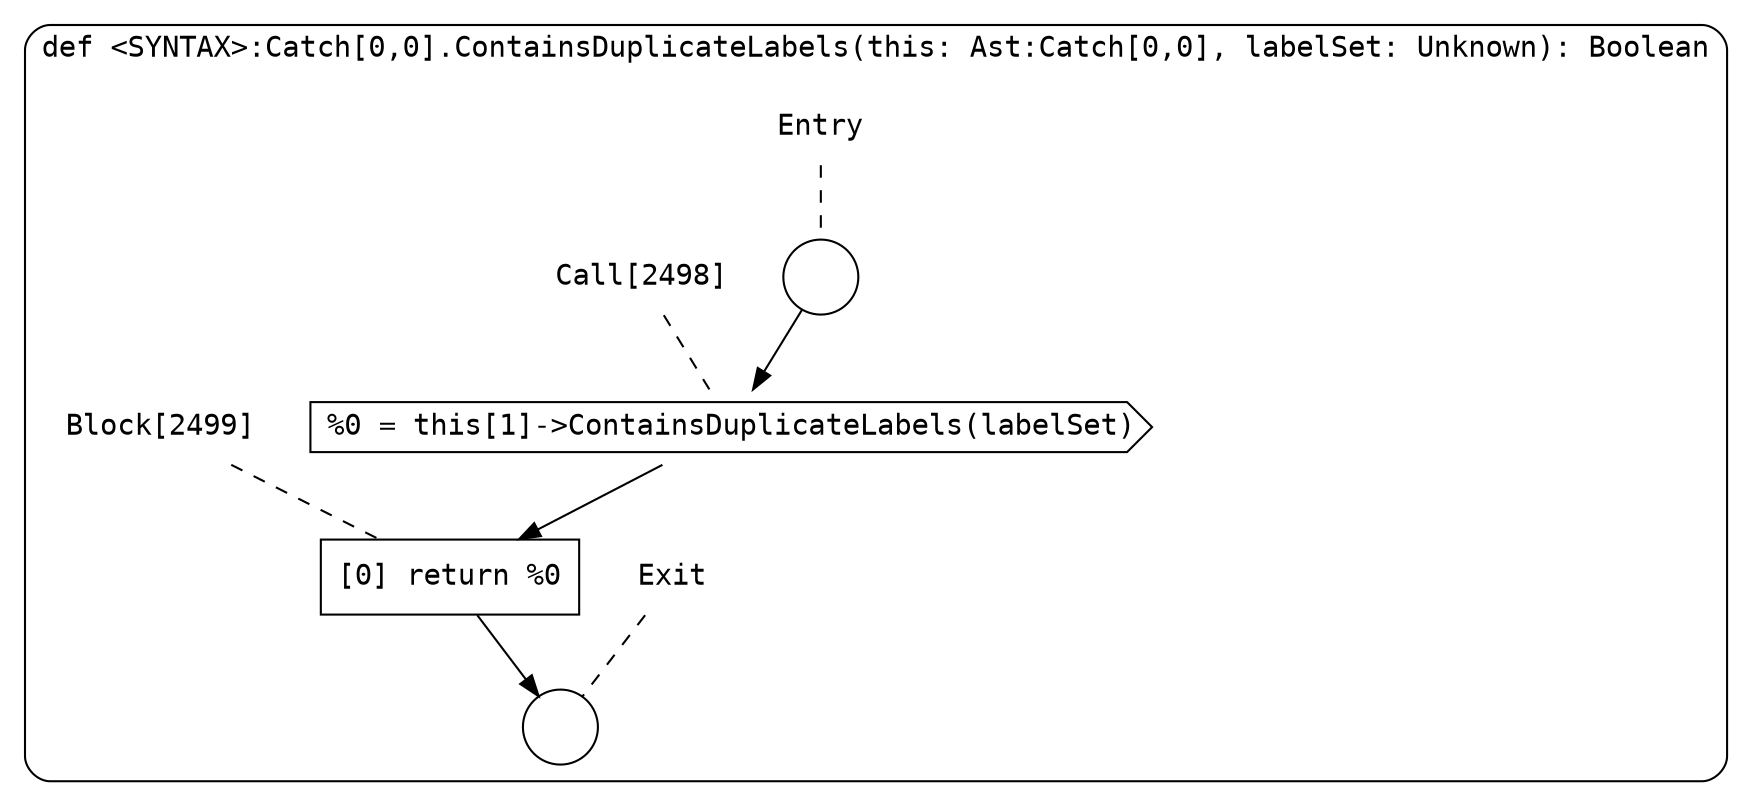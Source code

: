 digraph {
  graph [fontname = "Consolas"]
  node [fontname = "Consolas"]
  edge [fontname = "Consolas"]
  subgraph cluster534 {
    label = "def <SYNTAX>:Catch[0,0].ContainsDuplicateLabels(this: Ast:Catch[0,0], labelSet: Unknown): Boolean"
    style = rounded
    cluster534_entry_name [shape=none, label=<<font color="black">Entry</font>>]
    cluster534_entry_name -> cluster534_entry [arrowhead=none, color="black", style=dashed]
    cluster534_entry [shape=circle label=" " color="black" fillcolor="white" style=filled]
    cluster534_entry -> node2498 [color="black"]
    cluster534_exit_name [shape=none, label=<<font color="black">Exit</font>>]
    cluster534_exit_name -> cluster534_exit [arrowhead=none, color="black", style=dashed]
    cluster534_exit [shape=circle label=" " color="black" fillcolor="white" style=filled]
    node2498_name [shape=none, label=<<font color="black">Call[2498]</font>>]
    node2498_name -> node2498 [arrowhead=none, color="black", style=dashed]
    node2498 [shape=cds, label=<<font color="black">%0 = this[1]-&gt;ContainsDuplicateLabels(labelSet)</font>> color="black" fillcolor="white", style=filled]
    node2498 -> node2499 [color="black"]
    node2499_name [shape=none, label=<<font color="black">Block[2499]</font>>]
    node2499_name -> node2499 [arrowhead=none, color="black", style=dashed]
    node2499 [shape=box, label=<<font color="black">[0] return %0<BR ALIGN="LEFT"/></font>> color="black" fillcolor="white", style=filled]
    node2499 -> cluster534_exit [color="black"]
  }
}